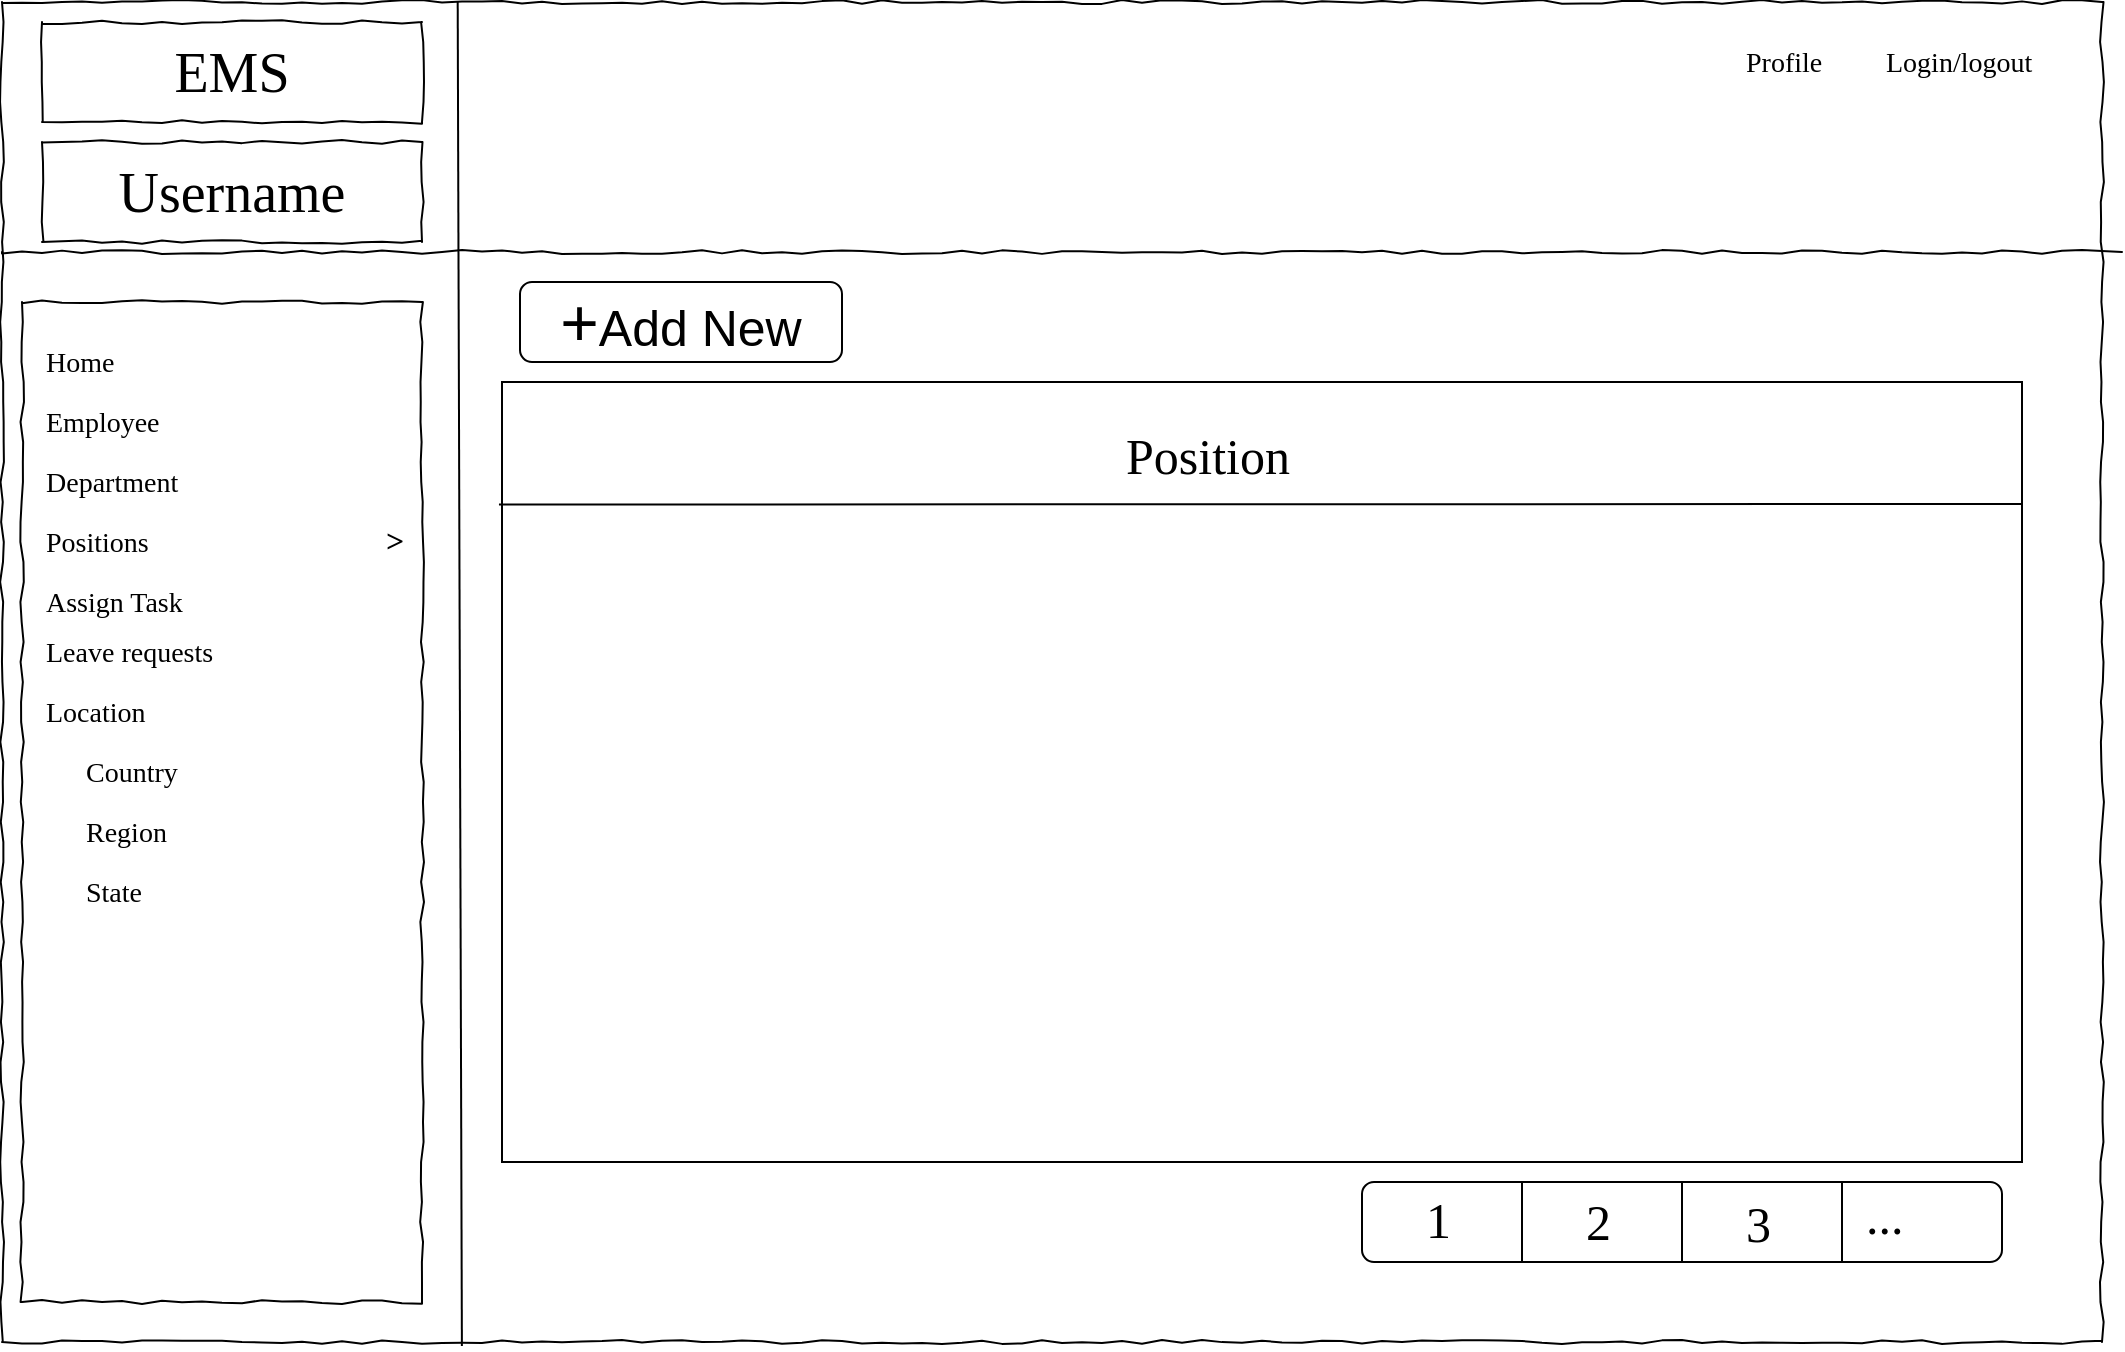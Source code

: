 <mxfile version="17.1.2" type="device"><diagram name="Page-1" id="03018318-947c-dd8e-b7a3-06fadd420f32"><mxGraphModel dx="1887" dy="995" grid="1" gridSize="10" guides="1" tooltips="1" connect="1" arrows="1" fold="1" page="1" pageScale="1" pageWidth="1100" pageHeight="850" background="none" math="0" shadow="0"><root><mxCell id="0"/><mxCell id="1" parent="0"/><mxCell id="677b7b8949515195-1" value="" style="whiteSpace=wrap;html=1;rounded=0;shadow=0;labelBackgroundColor=none;strokeColor=#000000;strokeWidth=1;fillColor=none;fontFamily=Verdana;fontSize=12;fontColor=#000000;align=center;comic=1;" parent="1" vertex="1"><mxGeometry x="20" y="20" width="1050" height="670" as="geometry"/></mxCell><mxCell id="677b7b8949515195-2" value="EMS" style="whiteSpace=wrap;html=1;rounded=0;shadow=0;labelBackgroundColor=none;strokeWidth=1;fontFamily=Verdana;fontSize=28;align=center;comic=1;" parent="1" vertex="1"><mxGeometry x="40" y="30" width="190" height="50" as="geometry"/></mxCell><mxCell id="677b7b8949515195-6" value="Profile&amp;nbsp;" style="text;html=1;points=[];align=left;verticalAlign=top;spacingTop=-4;fontSize=14;fontFamily=Verdana" parent="1" vertex="1"><mxGeometry x="890" y="40" width="60" height="20" as="geometry"/></mxCell><mxCell id="677b7b8949515195-7" value="Login/logout&amp;nbsp;" style="text;html=1;points=[];align=left;verticalAlign=top;spacingTop=-4;fontSize=14;fontFamily=Verdana" parent="1" vertex="1"><mxGeometry x="960" y="40" width="60" height="20" as="geometry"/></mxCell><mxCell id="677b7b8949515195-8" value="" style="whiteSpace=wrap;html=1;rounded=0;shadow=0;labelBackgroundColor=none;strokeWidth=1;fillColor=none;fontFamily=Verdana;fontSize=12;align=center;comic=1;" parent="1" vertex="1"><mxGeometry x="30" y="170" width="200" height="500" as="geometry"/></mxCell><mxCell id="677b7b8949515195-9" value="" style="line;strokeWidth=1;html=1;rounded=0;shadow=0;labelBackgroundColor=none;fillColor=none;fontFamily=Verdana;fontSize=14;fontColor=#000000;align=center;comic=1;" parent="1" vertex="1"><mxGeometry x="20" y="140" width="1060" height="10" as="geometry"/></mxCell><mxCell id="677b7b8949515195-27" value="Employee" style="text;html=1;points=[];align=left;verticalAlign=top;spacingTop=-4;fontSize=14;fontFamily=Verdana" parent="1" vertex="1"><mxGeometry x="40" y="220" width="170" height="20" as="geometry"/></mxCell><mxCell id="677b7b8949515195-28" value="Department" style="text;html=1;points=[];align=left;verticalAlign=top;spacingTop=-4;fontSize=14;fontFamily=Verdana" parent="1" vertex="1"><mxGeometry x="40" y="250" width="170" height="20" as="geometry"/></mxCell><mxCell id="677b7b8949515195-29" value="Positions" style="text;html=1;points=[];align=left;verticalAlign=top;spacingTop=-4;fontSize=14;fontFamily=Verdana" parent="1" vertex="1"><mxGeometry x="40" y="280" width="170" height="20" as="geometry"/></mxCell><mxCell id="677b7b8949515195-31" value="Leave requests&amp;nbsp;" style="text;html=1;points=[];align=left;verticalAlign=top;spacingTop=-4;fontSize=14;fontFamily=Verdana" parent="1" vertex="1"><mxGeometry x="40" y="335" width="170" height="20" as="geometry"/></mxCell><mxCell id="677b7b8949515195-33" value="Location" style="text;html=1;points=[];align=left;verticalAlign=top;spacingTop=-4;fontSize=14;fontFamily=Verdana" parent="1" vertex="1"><mxGeometry x="40" y="365" width="170" height="20" as="geometry"/></mxCell><mxCell id="677b7b8949515195-41" value="Assign Task" style="text;html=1;points=[];align=left;verticalAlign=top;spacingTop=-4;fontSize=14;fontFamily=Verdana" parent="1" vertex="1"><mxGeometry x="40" y="310" width="170" height="20" as="geometry"/></mxCell><mxCell id="F1Iq9SSVciFS708BHlPg-1" value="" style="endArrow=none;html=1;rounded=0;entryX=0.217;entryY=0;entryDx=0;entryDy=0;entryPerimeter=0;exitX=0.219;exitY=1.003;exitDx=0;exitDy=0;exitPerimeter=0;" parent="1" source="677b7b8949515195-1" target="677b7b8949515195-1" edge="1"><mxGeometry width="50" height="50" relative="1" as="geometry"><mxPoint x="500" y="290" as="sourcePoint"/><mxPoint x="550" y="240" as="targetPoint"/><Array as="points"/></mxGeometry></mxCell><mxCell id="F1Iq9SSVciFS708BHlPg-2" value="Username" style="whiteSpace=wrap;html=1;rounded=0;shadow=0;labelBackgroundColor=none;strokeWidth=1;fontFamily=Verdana;fontSize=28;align=center;comic=1;" parent="1" vertex="1"><mxGeometry x="40" y="90" width="190" height="50" as="geometry"/></mxCell><mxCell id="F1Iq9SSVciFS708BHlPg-3" value="Home" style="text;html=1;points=[];align=left;verticalAlign=top;spacingTop=-4;fontSize=14;fontFamily=Verdana" parent="1" vertex="1"><mxGeometry x="40" y="190" width="170" height="20" as="geometry"/></mxCell><mxCell id="F1Iq9SSVciFS708BHlPg-4" value="Country" style="text;html=1;points=[];align=left;verticalAlign=top;spacingTop=-4;fontSize=14;fontFamily=Verdana" parent="1" vertex="1"><mxGeometry x="60" y="395" width="170" height="20" as="geometry"/></mxCell><mxCell id="F1Iq9SSVciFS708BHlPg-5" value="Region" style="text;html=1;points=[];align=left;verticalAlign=top;spacingTop=-4;fontSize=14;fontFamily=Verdana" parent="1" vertex="1"><mxGeometry x="60" y="425" width="170" height="20" as="geometry"/></mxCell><mxCell id="F1Iq9SSVciFS708BHlPg-6" value="State" style="text;html=1;points=[];align=left;verticalAlign=top;spacingTop=-4;fontSize=14;fontFamily=Verdana" parent="1" vertex="1"><mxGeometry x="60" y="455" width="170" height="20" as="geometry"/></mxCell><mxCell id="F1Iq9SSVciFS708BHlPg-11" value="" style="shape=image;html=1;verticalAlign=top;verticalLabelPosition=bottom;labelBackgroundColor=#ffffff;imageAspect=0;aspect=fixed;image=https://cdn0.iconfinder.com/data/icons/user-interface-1-32/32/hamburger-menu-128.png;fontSize=20;" parent="1" vertex="1"><mxGeometry x="250" y="100" width="40" height="40" as="geometry"/></mxCell><mxCell id="F1Iq9SSVciFS708BHlPg-12" value="&lt;b&gt;&lt;font style=&quot;font-size: 16px&quot;&gt;&amp;gt;&lt;/font&gt;&lt;/b&gt;" style="text;html=1;points=[];align=left;verticalAlign=top;spacingTop=-4;fontSize=14;fontFamily=Verdana" parent="1" vertex="1"><mxGeometry x="210" y="277" width="170" height="20" as="geometry"/></mxCell><mxCell id="rod6sKyQnqQuRO48Ustc-1" value="" style="rounded=0;whiteSpace=wrap;html=1;fontSize=16;" parent="1" vertex="1"><mxGeometry x="270" y="210" width="760" height="390" as="geometry"/></mxCell><mxCell id="rod6sKyQnqQuRO48Ustc-3" value="" style="endArrow=none;html=1;rounded=0;fontSize=16;exitX=-0.002;exitY=0.157;exitDx=0;exitDy=0;exitPerimeter=0;" parent="1" source="rod6sKyQnqQuRO48Ustc-1" edge="1"><mxGeometry width="50" height="50" relative="1" as="geometry"><mxPoint x="500" y="330" as="sourcePoint"/><mxPoint x="1030" y="271" as="targetPoint"/></mxGeometry></mxCell><mxCell id="rod6sKyQnqQuRO48Ustc-4" value="&lt;span style=&quot;font-size: 25px&quot;&gt;Position&lt;/span&gt;" style="text;html=1;points=[];align=left;verticalAlign=top;spacingTop=-4;fontSize=14;fontFamily=Verdana" parent="1" vertex="1"><mxGeometry x="580" y="230" width="170" height="20" as="geometry"/></mxCell><mxCell id="rod6sKyQnqQuRO48Ustc-6" value="" style="rounded=1;whiteSpace=wrap;html=1;fontSize=25;" parent="1" vertex="1"><mxGeometry x="700" y="610" width="320" height="40" as="geometry"/></mxCell><mxCell id="rod6sKyQnqQuRO48Ustc-8" value="" style="endArrow=none;html=1;rounded=0;fontSize=25;entryX=0.25;entryY=0;entryDx=0;entryDy=0;exitX=0.25;exitY=1;exitDx=0;exitDy=0;" parent="1" source="rod6sKyQnqQuRO48Ustc-6" target="rod6sKyQnqQuRO48Ustc-6" edge="1"><mxGeometry width="50" height="50" relative="1" as="geometry"><mxPoint x="500" y="330" as="sourcePoint"/><mxPoint x="550" y="280" as="targetPoint"/></mxGeometry></mxCell><mxCell id="rod6sKyQnqQuRO48Ustc-9" value="" style="endArrow=none;html=1;rounded=0;fontSize=25;entryX=0.5;entryY=0;entryDx=0;entryDy=0;exitX=0.5;exitY=1;exitDx=0;exitDy=0;" parent="1" source="rod6sKyQnqQuRO48Ustc-6" target="rod6sKyQnqQuRO48Ustc-6" edge="1"><mxGeometry width="50" height="50" relative="1" as="geometry"><mxPoint x="790" y="660" as="sourcePoint"/><mxPoint x="790" y="620" as="targetPoint"/></mxGeometry></mxCell><mxCell id="rod6sKyQnqQuRO48Ustc-10" value="" style="endArrow=none;html=1;rounded=0;fontSize=25;entryX=0.75;entryY=0;entryDx=0;entryDy=0;exitX=0.75;exitY=1;exitDx=0;exitDy=0;" parent="1" source="rod6sKyQnqQuRO48Ustc-6" target="rod6sKyQnqQuRO48Ustc-6" edge="1"><mxGeometry width="50" height="50" relative="1" as="geometry"><mxPoint x="870" y="660" as="sourcePoint"/><mxPoint x="870" y="620" as="targetPoint"/></mxGeometry></mxCell><mxCell id="rod6sKyQnqQuRO48Ustc-11" value="&lt;span style=&quot;font-size: 25px&quot;&gt;1&lt;/span&gt;" style="text;html=1;points=[];align=left;verticalAlign=top;spacingTop=-4;fontSize=14;fontFamily=Verdana" parent="1" vertex="1"><mxGeometry x="730" y="612" width="20" height="20" as="geometry"/></mxCell><mxCell id="rod6sKyQnqQuRO48Ustc-12" value="&lt;span style=&quot;font-size: 25px&quot;&gt;2&lt;/span&gt;" style="text;html=1;points=[];align=left;verticalAlign=top;spacingTop=-4;fontSize=14;fontFamily=Verdana" parent="1" vertex="1"><mxGeometry x="810" y="613" width="20" height="20" as="geometry"/></mxCell><mxCell id="rod6sKyQnqQuRO48Ustc-13" value="&lt;span style=&quot;font-size: 25px&quot;&gt;3&lt;br&gt;&lt;/span&gt;" style="text;html=1;points=[];align=left;verticalAlign=top;spacingTop=-4;fontSize=14;fontFamily=Verdana" parent="1" vertex="1"><mxGeometry x="890" y="614" width="20" height="20" as="geometry"/></mxCell><mxCell id="rod6sKyQnqQuRO48Ustc-14" value="&lt;span style=&quot;font-size: 25px&quot;&gt;...&lt;/span&gt;" style="text;html=1;points=[];align=left;verticalAlign=top;spacingTop=-4;fontSize=14;fontFamily=Verdana" parent="1" vertex="1"><mxGeometry x="950" y="610" width="20" height="20" as="geometry"/></mxCell><mxCell id="rod6sKyQnqQuRO48Ustc-20" value="&amp;nbsp;&lt;font style=&quot;font-size: 33px&quot;&gt;+&lt;/font&gt;Add New&amp;nbsp;" style="rounded=1;whiteSpace=wrap;html=1;fontSize=25;" parent="1" vertex="1"><mxGeometry x="279" y="160" width="161" height="40" as="geometry"/></mxCell><mxCell id="pE7pm0SyjAto95QFWiOJ-2" value="" style="shape=image;html=1;verticalAlign=top;verticalLabelPosition=bottom;labelBackgroundColor=#ffffff;imageAspect=0;aspect=fixed;image=https://cdn0.iconfinder.com/data/icons/simple-lines-filled/32/10_Menu_List_Text_Line_Item_Bullet_Paragraph-128.png;fontSize=28;" vertex="1" parent="1"><mxGeometry x="279" y="272" width="348" height="348" as="geometry"/></mxCell></root></mxGraphModel></diagram></mxfile>